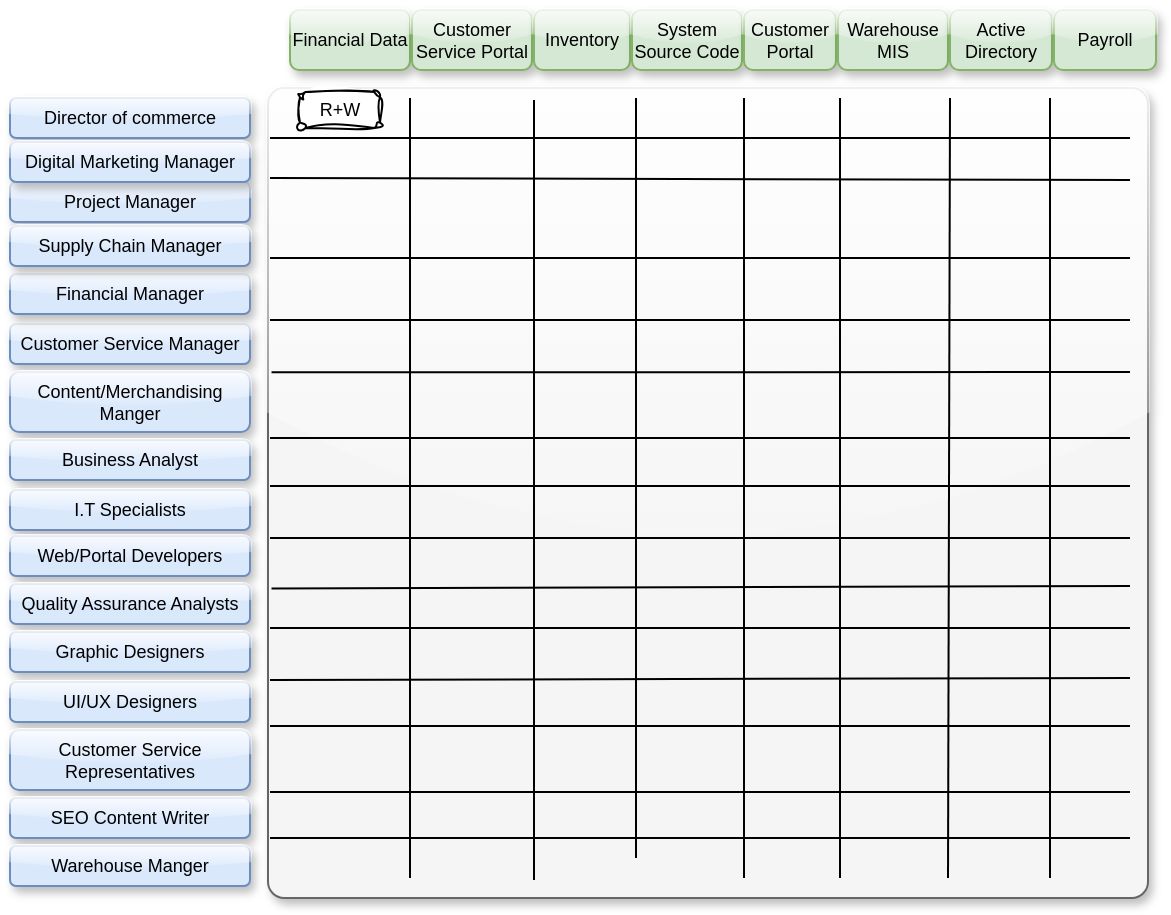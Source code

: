 <mxfile version="22.0.8" type="github">
  <diagram name="Page-1" id="pVd1hs-IhMFepFoSFWVQ">
    <mxGraphModel dx="867" dy="482" grid="1" gridSize="10" guides="1" tooltips="1" connect="1" arrows="1" fold="1" page="1" pageScale="1" pageWidth="850" pageHeight="1100" math="0" shadow="0">
      <root>
        <mxCell id="0" />
        <mxCell id="1" parent="0" />
        <mxCell id="cSFD1IT2daWeMbKAuxl0-6" value="Customer Service Manager" style="rounded=1;whiteSpace=wrap;html=1;fontSize=9;fillColor=#dae8fc;strokeColor=#6c8ebf;glass=1;shadow=1;" vertex="1" parent="1">
          <mxGeometry x="160" y="233" width="120" height="20" as="geometry" />
        </mxCell>
        <mxCell id="cSFD1IT2daWeMbKAuxl0-7" value="Financial Manager" style="rounded=1;whiteSpace=wrap;html=1;fontSize=9;glass=1;shadow=1;fillColor=#dae8fc;strokeColor=#6c8ebf;" vertex="1" parent="1">
          <mxGeometry x="160" y="208" width="120" height="20" as="geometry" />
        </mxCell>
        <mxCell id="cSFD1IT2daWeMbKAuxl0-10" value="Content/Merchandising Manger" style="rounded=1;whiteSpace=wrap;html=1;fontSize=9;fillColor=#dae8fc;strokeColor=#6c8ebf;glass=1;shadow=1;" vertex="1" parent="1">
          <mxGeometry x="160" y="257" width="120" height="30" as="geometry" />
        </mxCell>
        <mxCell id="cSFD1IT2daWeMbKAuxl0-11" value="Business Analyst" style="rounded=1;whiteSpace=wrap;html=1;fontSize=9;fillColor=#dae8fc;strokeColor=#6c8ebf;glass=1;shadow=1;" vertex="1" parent="1">
          <mxGeometry x="160" y="291" width="120" height="20" as="geometry" />
        </mxCell>
        <mxCell id="cSFD1IT2daWeMbKAuxl0-12" value="I.T Specialists" style="rounded=1;whiteSpace=wrap;html=1;fontSize=9;fillColor=#dae8fc;strokeColor=#6c8ebf;glass=1;shadow=1;" vertex="1" parent="1">
          <mxGeometry x="160" y="316" width="120" height="20" as="geometry" />
        </mxCell>
        <mxCell id="cSFD1IT2daWeMbKAuxl0-13" value="Web/Portal Developers" style="rounded=1;whiteSpace=wrap;html=1;fontSize=9;fillColor=#dae8fc;strokeColor=#6c8ebf;glass=1;shadow=1;" vertex="1" parent="1">
          <mxGeometry x="160" y="339" width="120" height="20" as="geometry" />
        </mxCell>
        <mxCell id="cSFD1IT2daWeMbKAuxl0-14" value="Quality Assurance Analysts" style="rounded=1;whiteSpace=wrap;html=1;fontSize=9;fillColor=#dae8fc;strokeColor=#6c8ebf;glass=1;shadow=1;" vertex="1" parent="1">
          <mxGeometry x="160" y="363" width="120" height="20" as="geometry" />
        </mxCell>
        <mxCell id="cSFD1IT2daWeMbKAuxl0-15" value="Graphic Designers" style="rounded=1;whiteSpace=wrap;html=1;fontSize=9;fillColor=#dae8fc;strokeColor=#6c8ebf;glass=1;shadow=1;" vertex="1" parent="1">
          <mxGeometry x="160" y="387" width="120" height="20" as="geometry" />
        </mxCell>
        <mxCell id="cSFD1IT2daWeMbKAuxl0-16" value="UI/UX Designers" style="rounded=1;whiteSpace=wrap;html=1;fontSize=9;fillColor=#dae8fc;strokeColor=#6c8ebf;glass=1;shadow=1;" vertex="1" parent="1">
          <mxGeometry x="160" y="412" width="120" height="20" as="geometry" />
        </mxCell>
        <mxCell id="cSFD1IT2daWeMbKAuxl0-17" value="Customer Service Representatives" style="rounded=1;whiteSpace=wrap;html=1;fontSize=9;fillColor=#dae8fc;strokeColor=#6c8ebf;glass=1;shadow=1;" vertex="1" parent="1">
          <mxGeometry x="160" y="436" width="120" height="30" as="geometry" />
        </mxCell>
        <mxCell id="cSFD1IT2daWeMbKAuxl0-18" value="SEO Content Writer" style="rounded=1;whiteSpace=wrap;html=1;fontSize=9;glass=1;shadow=1;fillColor=#dae8fc;strokeColor=#6c8ebf;" vertex="1" parent="1">
          <mxGeometry x="160" y="470" width="120" height="20" as="geometry" />
        </mxCell>
        <mxCell id="cSFD1IT2daWeMbKAuxl0-19" value="Warehouse Manger" style="rounded=1;whiteSpace=wrap;html=1;fontSize=9;fillColor=#dae8fc;strokeColor=#6c8ebf;glass=1;shadow=1;" vertex="1" parent="1">
          <mxGeometry x="160" y="494" width="120" height="20" as="geometry" />
        </mxCell>
        <mxCell id="cSFD1IT2daWeMbKAuxl0-20" value="" style="rounded=1;whiteSpace=wrap;html=1;arcSize=2;glass=1;shadow=1;fillColor=#f5f5f5;fontColor=#333333;strokeColor=#666666;" vertex="1" parent="1">
          <mxGeometry x="289" y="115" width="440" height="405" as="geometry" />
        </mxCell>
        <mxCell id="cSFD1IT2daWeMbKAuxl0-21" value="Financial Data" style="rounded=1;whiteSpace=wrap;html=1;fontSize=9;fillColor=#d5e8d4;strokeColor=#82b366;glass=1;shadow=1;" vertex="1" parent="1">
          <mxGeometry x="300" y="76" width="60" height="30" as="geometry" />
        </mxCell>
        <mxCell id="cSFD1IT2daWeMbKAuxl0-22" value="Customer Service Portal" style="rounded=1;whiteSpace=wrap;html=1;fontSize=9;fillColor=#d5e8d4;strokeColor=#82b366;glass=1;shadow=1;" vertex="1" parent="1">
          <mxGeometry x="361" y="76" width="60" height="30" as="geometry" />
        </mxCell>
        <mxCell id="cSFD1IT2daWeMbKAuxl0-23" value="Inventory" style="rounded=1;whiteSpace=wrap;html=1;fontSize=9;fillColor=#d5e8d4;strokeColor=#82b366;glass=1;shadow=1;" vertex="1" parent="1">
          <mxGeometry x="422" y="76" width="48" height="30" as="geometry" />
        </mxCell>
        <mxCell id="cSFD1IT2daWeMbKAuxl0-24" value="System Source Code" style="rounded=1;whiteSpace=wrap;html=1;fontSize=9;fillColor=#d5e8d4;strokeColor=#82b366;glass=1;shadow=1;" vertex="1" parent="1">
          <mxGeometry x="471" y="76" width="55" height="30" as="geometry" />
        </mxCell>
        <mxCell id="cSFD1IT2daWeMbKAuxl0-25" value="Customer Portal" style="rounded=1;whiteSpace=wrap;html=1;fontSize=9;fillColor=#d5e8d4;strokeColor=#82b366;glass=1;shadow=1;" vertex="1" parent="1">
          <mxGeometry x="527" y="76" width="46" height="30" as="geometry" />
        </mxCell>
        <mxCell id="cSFD1IT2daWeMbKAuxl0-26" value="Warehouse MIS" style="rounded=1;whiteSpace=wrap;html=1;fontSize=9;fillColor=#d5e8d4;strokeColor=#82b366;glass=1;shadow=1;" vertex="1" parent="1">
          <mxGeometry x="574" y="76" width="55" height="30" as="geometry" />
        </mxCell>
        <mxCell id="cSFD1IT2daWeMbKAuxl0-27" value="Active Directory" style="rounded=1;whiteSpace=wrap;html=1;fontSize=9;fillColor=#d5e8d4;strokeColor=#82b366;glass=1;shadow=1;" vertex="1" parent="1">
          <mxGeometry x="630" y="76" width="51" height="30" as="geometry" />
        </mxCell>
        <mxCell id="cSFD1IT2daWeMbKAuxl0-28" value="Payroll" style="rounded=1;whiteSpace=wrap;html=1;fontSize=9;fillColor=#d5e8d4;strokeColor=#82b366;glass=1;shadow=1;" vertex="1" parent="1">
          <mxGeometry x="682" y="76" width="51" height="30" as="geometry" />
        </mxCell>
        <mxCell id="cSFD1IT2daWeMbKAuxl0-4" value="Project Manager" style="rounded=1;whiteSpace=wrap;html=1;fontSize=9;fillColor=#dae8fc;strokeColor=#6c8ebf;glass=1;shadow=1;" vertex="1" parent="1">
          <mxGeometry x="160" y="162" width="120" height="20" as="geometry" />
        </mxCell>
        <mxCell id="cSFD1IT2daWeMbKAuxl0-5" value="Supply Chain Manager" style="rounded=1;whiteSpace=wrap;html=1;fontSize=9;glass=1;shadow=1;fillColor=#dae8fc;strokeColor=#6c8ebf;" vertex="1" parent="1">
          <mxGeometry x="160" y="184" width="120" height="20" as="geometry" />
        </mxCell>
        <mxCell id="cSFD1IT2daWeMbKAuxl0-2" value="Director of commerce" style="rounded=1;whiteSpace=wrap;html=1;fontSize=9;fillColor=#dae8fc;strokeColor=#6c8ebf;glass=1;shadow=1;" vertex="1" parent="1">
          <mxGeometry x="160" y="120" width="120" height="20" as="geometry" />
        </mxCell>
        <mxCell id="cSFD1IT2daWeMbKAuxl0-3" value="Digital Marketing Manager" style="rounded=1;whiteSpace=wrap;html=1;fontSize=9;fillColor=#dae8fc;strokeColor=#6c8ebf;glass=1;shadow=1;" vertex="1" parent="1">
          <mxGeometry x="160" y="142" width="120" height="20" as="geometry" />
        </mxCell>
        <mxCell id="cSFD1IT2daWeMbKAuxl0-31" value="R+W" style="rounded=1;whiteSpace=wrap;html=1;sketch=1;curveFitting=1;jiggle=2;fontSize=9;" vertex="1" parent="1">
          <mxGeometry x="305" y="117" width="40" height="18" as="geometry" />
        </mxCell>
        <mxCell id="cSFD1IT2daWeMbKAuxl0-32" value="" style="endArrow=none;html=1;rounded=0;shadow=0;" edge="1" parent="1">
          <mxGeometry width="50" height="50" relative="1" as="geometry">
            <mxPoint x="360" y="510" as="sourcePoint" />
            <mxPoint x="360" y="120" as="targetPoint" />
          </mxGeometry>
        </mxCell>
        <mxCell id="cSFD1IT2daWeMbKAuxl0-33" value="" style="endArrow=none;html=1;rounded=0;shadow=0;" edge="1" parent="1">
          <mxGeometry width="50" height="50" relative="1" as="geometry">
            <mxPoint x="422" y="511" as="sourcePoint" />
            <mxPoint x="422" y="121" as="targetPoint" />
          </mxGeometry>
        </mxCell>
        <mxCell id="cSFD1IT2daWeMbKAuxl0-36" value="" style="endArrow=none;html=1;rounded=0;shadow=0;" edge="1" parent="1">
          <mxGeometry width="50" height="50" relative="1" as="geometry">
            <mxPoint x="473" y="500" as="sourcePoint" />
            <mxPoint x="473" y="120" as="targetPoint" />
          </mxGeometry>
        </mxCell>
        <mxCell id="cSFD1IT2daWeMbKAuxl0-37" value="" style="endArrow=none;html=1;rounded=0;shadow=0;" edge="1" parent="1">
          <mxGeometry width="50" height="50" relative="1" as="geometry">
            <mxPoint x="527" y="510" as="sourcePoint" />
            <mxPoint x="527" y="120" as="targetPoint" />
          </mxGeometry>
        </mxCell>
        <mxCell id="cSFD1IT2daWeMbKAuxl0-38" value="" style="endArrow=none;html=1;rounded=0;shadow=0;" edge="1" parent="1">
          <mxGeometry width="50" height="50" relative="1" as="geometry">
            <mxPoint x="575" y="510" as="sourcePoint" />
            <mxPoint x="575" y="120" as="targetPoint" />
          </mxGeometry>
        </mxCell>
        <mxCell id="cSFD1IT2daWeMbKAuxl0-39" value="" style="endArrow=none;html=1;rounded=0;shadow=0;" edge="1" parent="1">
          <mxGeometry width="50" height="50" relative="1" as="geometry">
            <mxPoint x="629" y="510" as="sourcePoint" />
            <mxPoint x="630" y="120" as="targetPoint" />
          </mxGeometry>
        </mxCell>
        <mxCell id="cSFD1IT2daWeMbKAuxl0-40" value="" style="endArrow=none;html=1;rounded=0;shadow=0;" edge="1" parent="1">
          <mxGeometry width="50" height="50" relative="1" as="geometry">
            <mxPoint x="680" y="510" as="sourcePoint" />
            <mxPoint x="680" y="120" as="targetPoint" />
          </mxGeometry>
        </mxCell>
        <mxCell id="cSFD1IT2daWeMbKAuxl0-41" value="" style="endArrow=none;html=1;rounded=0;shadow=0;" edge="1" parent="1">
          <mxGeometry width="50" height="50" relative="1" as="geometry">
            <mxPoint x="720" y="140" as="sourcePoint" />
            <mxPoint x="290" y="140" as="targetPoint" />
          </mxGeometry>
        </mxCell>
        <mxCell id="cSFD1IT2daWeMbKAuxl0-42" value="" style="endArrow=none;html=1;rounded=0;shadow=0;" edge="1" parent="1">
          <mxGeometry width="50" height="50" relative="1" as="geometry">
            <mxPoint x="720" y="161" as="sourcePoint" />
            <mxPoint x="290" y="160" as="targetPoint" />
          </mxGeometry>
        </mxCell>
        <mxCell id="cSFD1IT2daWeMbKAuxl0-43" value="" style="endArrow=none;html=1;rounded=0;shadow=0;" edge="1" parent="1">
          <mxGeometry width="50" height="50" relative="1" as="geometry">
            <mxPoint x="720" y="200" as="sourcePoint" />
            <mxPoint x="290" y="200" as="targetPoint" />
          </mxGeometry>
        </mxCell>
        <mxCell id="cSFD1IT2daWeMbKAuxl0-44" value="" style="endArrow=none;html=1;rounded=0;shadow=0;" edge="1" parent="1">
          <mxGeometry width="50" height="50" relative="1" as="geometry">
            <mxPoint x="720" y="231" as="sourcePoint" />
            <mxPoint x="290" y="231" as="targetPoint" />
          </mxGeometry>
        </mxCell>
        <mxCell id="cSFD1IT2daWeMbKAuxl0-45" value="" style="endArrow=none;html=1;rounded=0;shadow=0;entryX=0.004;entryY=0.351;entryDx=0;entryDy=0;entryPerimeter=0;" edge="1" parent="1" target="cSFD1IT2daWeMbKAuxl0-20">
          <mxGeometry width="50" height="50" relative="1" as="geometry">
            <mxPoint x="720" y="257" as="sourcePoint" />
            <mxPoint x="121" y="257" as="targetPoint" />
          </mxGeometry>
        </mxCell>
        <mxCell id="cSFD1IT2daWeMbKAuxl0-46" value="" style="endArrow=none;html=1;rounded=0;shadow=0;" edge="1" parent="1">
          <mxGeometry width="50" height="50" relative="1" as="geometry">
            <mxPoint x="720" y="290" as="sourcePoint" />
            <mxPoint x="290" y="290" as="targetPoint" />
          </mxGeometry>
        </mxCell>
        <mxCell id="cSFD1IT2daWeMbKAuxl0-47" value="" style="endArrow=none;html=1;rounded=0;shadow=0;" edge="1" parent="1">
          <mxGeometry width="50" height="50" relative="1" as="geometry">
            <mxPoint x="720" y="314" as="sourcePoint" />
            <mxPoint x="290" y="314" as="targetPoint" />
          </mxGeometry>
        </mxCell>
        <mxCell id="cSFD1IT2daWeMbKAuxl0-49" value="" style="endArrow=none;html=1;rounded=0;shadow=0;" edge="1" parent="1">
          <mxGeometry width="50" height="50" relative="1" as="geometry">
            <mxPoint x="720" y="340" as="sourcePoint" />
            <mxPoint x="290" y="340" as="targetPoint" />
          </mxGeometry>
        </mxCell>
        <mxCell id="cSFD1IT2daWeMbKAuxl0-50" value="" style="endArrow=none;html=1;rounded=0;shadow=0;entryX=0.004;entryY=0.618;entryDx=0;entryDy=0;entryPerimeter=0;" edge="1" parent="1" target="cSFD1IT2daWeMbKAuxl0-20">
          <mxGeometry width="50" height="50" relative="1" as="geometry">
            <mxPoint x="720" y="364" as="sourcePoint" />
            <mxPoint x="91" y="364" as="targetPoint" />
          </mxGeometry>
        </mxCell>
        <mxCell id="cSFD1IT2daWeMbKAuxl0-51" value="" style="endArrow=none;html=1;rounded=0;shadow=0;" edge="1" parent="1">
          <mxGeometry width="50" height="50" relative="1" as="geometry">
            <mxPoint x="720" y="385" as="sourcePoint" />
            <mxPoint x="290" y="385" as="targetPoint" />
          </mxGeometry>
        </mxCell>
        <mxCell id="cSFD1IT2daWeMbKAuxl0-52" value="" style="endArrow=none;html=1;rounded=0;shadow=0;" edge="1" parent="1">
          <mxGeometry width="50" height="50" relative="1" as="geometry">
            <mxPoint x="720" y="410" as="sourcePoint" />
            <mxPoint x="290" y="411" as="targetPoint" />
          </mxGeometry>
        </mxCell>
        <mxCell id="cSFD1IT2daWeMbKAuxl0-53" value="" style="endArrow=none;html=1;rounded=0;shadow=0;" edge="1" parent="1">
          <mxGeometry width="50" height="50" relative="1" as="geometry">
            <mxPoint x="720" y="434" as="sourcePoint" />
            <mxPoint x="290" y="434" as="targetPoint" />
          </mxGeometry>
        </mxCell>
        <mxCell id="cSFD1IT2daWeMbKAuxl0-54" value="" style="endArrow=none;html=1;rounded=0;shadow=0;" edge="1" parent="1">
          <mxGeometry width="50" height="50" relative="1" as="geometry">
            <mxPoint x="720" y="467" as="sourcePoint" />
            <mxPoint x="290" y="467" as="targetPoint" />
          </mxGeometry>
        </mxCell>
        <mxCell id="cSFD1IT2daWeMbKAuxl0-55" value="" style="endArrow=none;html=1;rounded=0;shadow=0;" edge="1" parent="1">
          <mxGeometry width="50" height="50" relative="1" as="geometry">
            <mxPoint x="720" y="490" as="sourcePoint" />
            <mxPoint x="290" y="490" as="targetPoint" />
          </mxGeometry>
        </mxCell>
      </root>
    </mxGraphModel>
  </diagram>
</mxfile>
